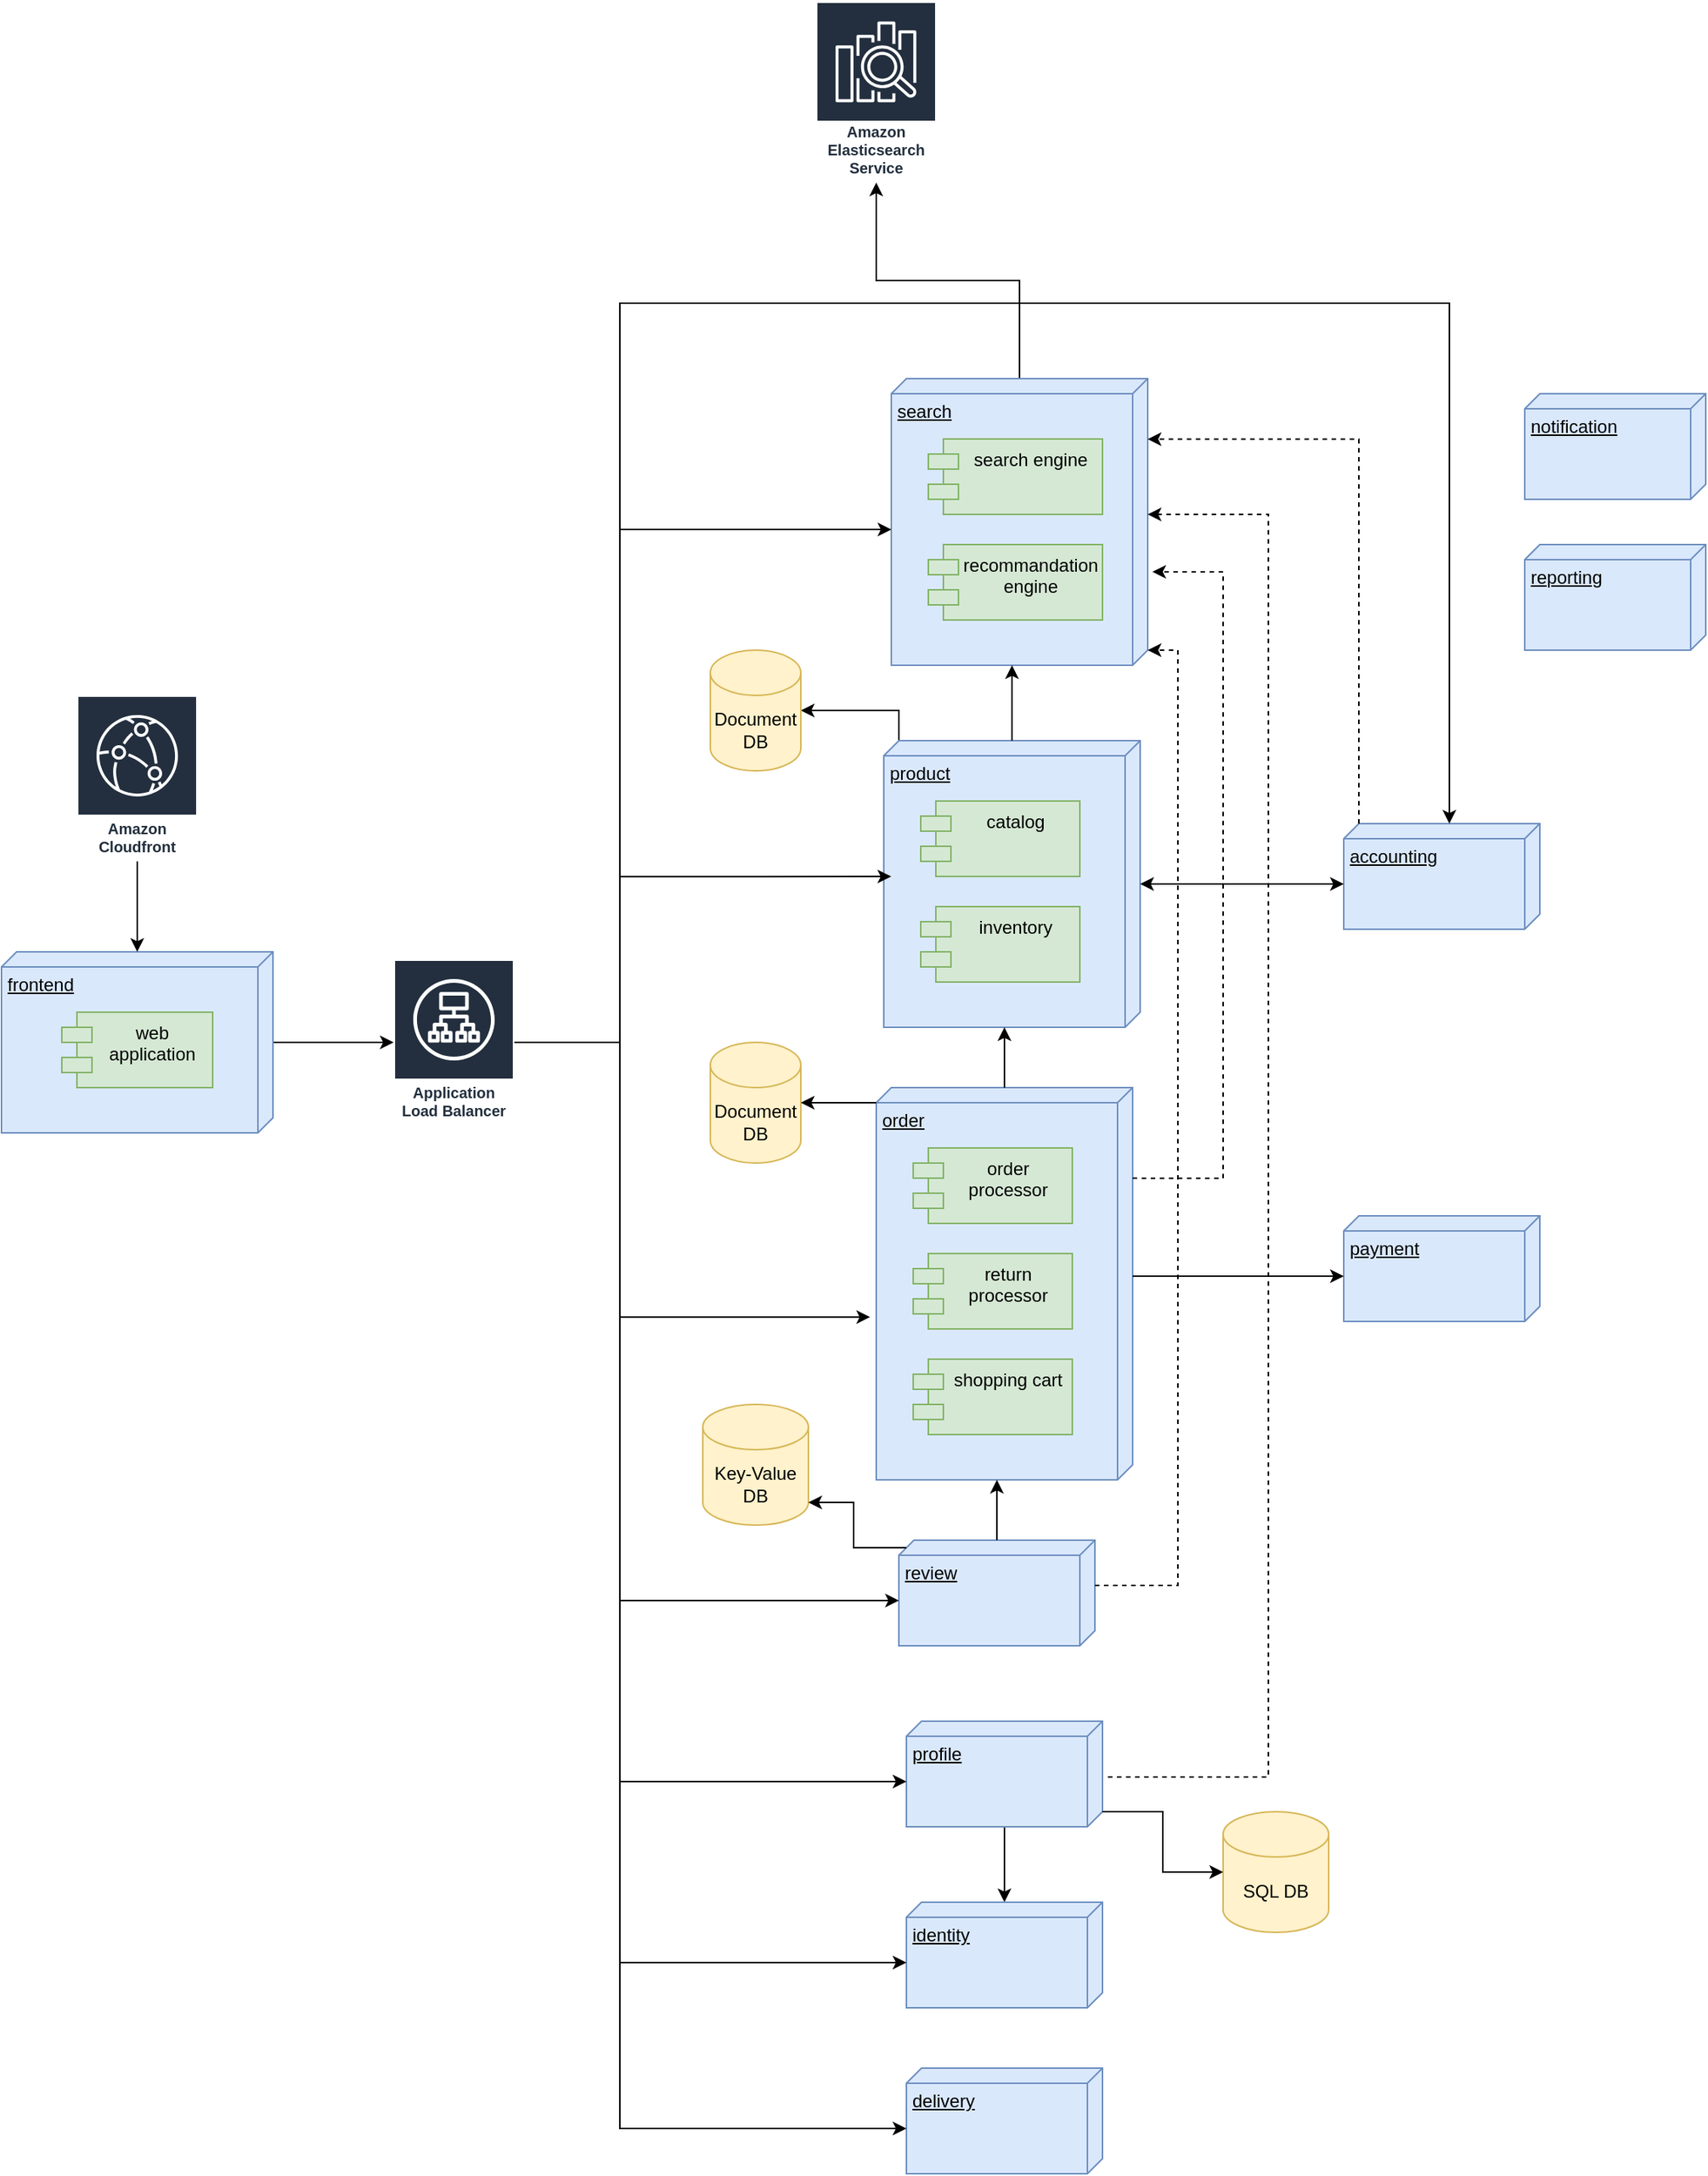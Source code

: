 <mxfile version="24.0.7" type="github">
  <diagram name="Page-1" id="W-foaCdrFvxLO5kR-0uf">
    <mxGraphModel dx="2261" dy="1865" grid="1" gridSize="10" guides="1" tooltips="1" connect="1" arrows="1" fold="1" page="1" pageScale="1" pageWidth="827" pageHeight="1169" math="0" shadow="0">
      <root>
        <mxCell id="0" />
        <mxCell id="1" parent="0" />
        <mxCell id="QyNCzcWUwKFA1obP33Jd-11" style="edgeStyle=orthogonalEdgeStyle;rounded=0;orthogonalLoop=1;jettySize=auto;html=1;" parent="1" source="KcVx93U3S1TJVd0ysHXM-2" target="QyNCzcWUwKFA1obP33Jd-2" edge="1">
          <mxGeometry relative="1" as="geometry" />
        </mxCell>
        <mxCell id="KcVx93U3S1TJVd0ysHXM-2" value="frontend" style="verticalAlign=top;align=left;spacingTop=8;spacingLeft=2;spacingRight=12;shape=cube;size=10;direction=south;fontStyle=4;html=1;whiteSpace=wrap;fillColor=#dae8fc;strokeColor=#6c8ebf;container=1;movable=1;resizable=1;rotatable=1;deletable=1;editable=1;locked=0;connectable=1;" parent="1" vertex="1">
          <mxGeometry x="-280" y="270" width="180" height="120" as="geometry" />
        </mxCell>
        <mxCell id="KcVx93U3S1TJVd0ysHXM-3" value="web application" style="shape=module;align=left;spacingLeft=20;align=center;verticalAlign=top;whiteSpace=wrap;html=1;container=0;fillColor=#d5e8d4;strokeColor=#82b366;" parent="KcVx93U3S1TJVd0ysHXM-2" vertex="1">
          <mxGeometry x="40" y="40" width="100" height="50" as="geometry" />
        </mxCell>
        <mxCell id="KcVx93U3S1TJVd0ysHXM-4" value="order" style="verticalAlign=top;align=left;spacingTop=8;spacingLeft=2;spacingRight=12;shape=cube;size=10;direction=south;fontStyle=4;html=1;whiteSpace=wrap;fillColor=#dae8fc;strokeColor=#6c8ebf;container=1;movable=1;resizable=1;rotatable=1;deletable=1;editable=1;locked=0;connectable=1;" parent="1" vertex="1">
          <mxGeometry x="300" y="360" width="170" height="260" as="geometry" />
        </mxCell>
        <mxCell id="KcVx93U3S1TJVd0ysHXM-6" value="order processor" style="shape=module;align=left;spacingLeft=20;align=center;verticalAlign=top;whiteSpace=wrap;html=1;container=0;fillColor=#d5e8d4;strokeColor=#82b366;movable=0;resizable=0;rotatable=0;deletable=0;editable=0;locked=1;connectable=0;" parent="KcVx93U3S1TJVd0ysHXM-4" vertex="1">
          <mxGeometry x="24.52" y="40" width="105.48" height="50" as="geometry" />
        </mxCell>
        <mxCell id="KcVx93U3S1TJVd0ysHXM-7" value="return processor" style="shape=module;align=left;spacingLeft=20;align=center;verticalAlign=top;whiteSpace=wrap;html=1;container=0;fillColor=#d5e8d4;strokeColor=#82b366;movable=0;resizable=0;rotatable=0;deletable=0;editable=0;locked=1;connectable=0;" parent="KcVx93U3S1TJVd0ysHXM-4" vertex="1">
          <mxGeometry x="24.52" y="110" width="105.48" height="50" as="geometry" />
        </mxCell>
        <mxCell id="KcVx93U3S1TJVd0ysHXM-16" value="shopping cart" style="shape=module;align=left;spacingLeft=20;align=center;verticalAlign=top;whiteSpace=wrap;html=1;container=0;fillColor=#d5e8d4;strokeColor=#82b366;movable=1;resizable=1;rotatable=1;deletable=1;editable=1;locked=0;connectable=1;" parent="KcVx93U3S1TJVd0ysHXM-4" vertex="1">
          <mxGeometry x="24.52" y="180" width="105.48" height="50" as="geometry" />
        </mxCell>
        <mxCell id="KcVx93U3S1TJVd0ysHXM-8" value="accounting" style="verticalAlign=top;align=left;spacingTop=8;spacingLeft=2;spacingRight=12;shape=cube;size=10;direction=south;fontStyle=4;html=1;whiteSpace=wrap;fillColor=#dae8fc;strokeColor=#6c8ebf;container=1;movable=1;resizable=1;rotatable=1;deletable=1;editable=1;locked=0;connectable=1;" parent="1" vertex="1">
          <mxGeometry x="610" y="185" width="130" height="70" as="geometry" />
        </mxCell>
        <mxCell id="KcVx93U3S1TJVd0ysHXM-10" value="payment" style="verticalAlign=top;align=left;spacingTop=8;spacingLeft=2;spacingRight=12;shape=cube;size=10;direction=south;fontStyle=4;html=1;whiteSpace=wrap;fillColor=#dae8fc;strokeColor=#6c8ebf;container=1;movable=1;resizable=1;rotatable=1;deletable=1;editable=1;locked=0;connectable=1;" parent="1" vertex="1">
          <mxGeometry x="610" y="445" width="130" height="70" as="geometry" />
        </mxCell>
        <mxCell id="KcVx93U3S1TJVd0ysHXM-11" value="notification" style="verticalAlign=top;align=left;spacingTop=8;spacingLeft=2;spacingRight=12;shape=cube;size=10;direction=south;fontStyle=4;html=1;whiteSpace=wrap;fillColor=#dae8fc;strokeColor=#6c8ebf;container=1;movable=1;resizable=1;rotatable=1;deletable=1;editable=1;locked=0;connectable=1;" parent="1" vertex="1">
          <mxGeometry x="730" y="-100" width="120" height="70" as="geometry" />
        </mxCell>
        <mxCell id="KcVx93U3S1TJVd0ysHXM-12" value="reporting" style="verticalAlign=top;align=left;spacingTop=8;spacingLeft=2;spacingRight=12;shape=cube;size=10;direction=south;fontStyle=4;html=1;whiteSpace=wrap;fillColor=#dae8fc;strokeColor=#6c8ebf;container=1;movable=1;resizable=1;rotatable=1;deletable=1;editable=1;locked=0;connectable=1;" parent="1" vertex="1">
          <mxGeometry x="730" width="120" height="70" as="geometry" />
        </mxCell>
        <mxCell id="g2Kr9amtkvdNoiQ2l_7--7" style="edgeStyle=orthogonalEdgeStyle;rounded=0;orthogonalLoop=1;jettySize=auto;html=1;exitX=0;exitY=0;exitDx=0;exitDy=160;exitPerimeter=0;" edge="1" parent="1" source="KcVx93U3S1TJVd0ysHXM-13" target="g2Kr9amtkvdNoiQ2l_7--5">
          <mxGeometry relative="1" as="geometry" />
        </mxCell>
        <mxCell id="KcVx93U3S1TJVd0ysHXM-13" value="product" style="verticalAlign=top;align=left;spacingTop=8;spacingLeft=2;spacingRight=12;shape=cube;size=10;direction=south;fontStyle=4;html=1;whiteSpace=wrap;fillColor=#dae8fc;strokeColor=#6c8ebf;container=1;movable=1;resizable=1;rotatable=1;deletable=1;editable=1;locked=0;connectable=1;" parent="1" vertex="1">
          <mxGeometry x="305" y="130" width="170" height="190" as="geometry" />
        </mxCell>
        <mxCell id="KcVx93U3S1TJVd0ysHXM-14" value="catalog" style="shape=module;align=left;spacingLeft=20;align=center;verticalAlign=top;whiteSpace=wrap;html=1;container=0;fillColor=#d5e8d4;strokeColor=#82b366;movable=0;resizable=0;rotatable=0;deletable=0;editable=0;locked=1;connectable=0;" parent="KcVx93U3S1TJVd0ysHXM-13" vertex="1">
          <mxGeometry x="24.52" y="40" width="105.48" height="50" as="geometry" />
        </mxCell>
        <mxCell id="KcVx93U3S1TJVd0ysHXM-15" value="inventory" style="shape=module;align=left;spacingLeft=20;align=center;verticalAlign=top;whiteSpace=wrap;html=1;container=0;fillColor=#d5e8d4;strokeColor=#82b366;movable=0;resizable=0;rotatable=0;deletable=0;editable=0;locked=1;connectable=0;" parent="KcVx93U3S1TJVd0ysHXM-13" vertex="1">
          <mxGeometry x="24.52" y="110" width="105.48" height="50" as="geometry" />
        </mxCell>
        <mxCell id="KcVx93U3S1TJVd0ysHXM-28" style="edgeStyle=orthogonalEdgeStyle;rounded=0;orthogonalLoop=1;jettySize=auto;html=1;" parent="1" source="KcVx93U3S1TJVd0ysHXM-17" target="KcVx93U3S1TJVd0ysHXM-18" edge="1">
          <mxGeometry relative="1" as="geometry" />
        </mxCell>
        <mxCell id="KcVx93U3S1TJVd0ysHXM-17" value="profile" style="verticalAlign=top;align=left;spacingTop=8;spacingLeft=2;spacingRight=12;shape=cube;size=10;direction=south;fontStyle=4;html=1;whiteSpace=wrap;fillColor=#dae8fc;strokeColor=#6c8ebf;container=1;movable=1;resizable=1;rotatable=1;deletable=1;editable=1;locked=0;connectable=1;" parent="1" vertex="1">
          <mxGeometry x="320" y="780" width="130" height="70" as="geometry" />
        </mxCell>
        <mxCell id="KcVx93U3S1TJVd0ysHXM-18" value="identity" style="verticalAlign=top;align=left;spacingTop=8;spacingLeft=2;spacingRight=12;shape=cube;size=10;direction=south;fontStyle=4;html=1;whiteSpace=wrap;fillColor=#dae8fc;strokeColor=#6c8ebf;container=1;movable=1;resizable=1;rotatable=1;deletable=1;editable=1;locked=0;connectable=1;" parent="1" vertex="1">
          <mxGeometry x="320" y="900" width="130" height="70" as="geometry" />
        </mxCell>
        <mxCell id="KcVx93U3S1TJVd0ysHXM-19" value="review" style="verticalAlign=top;align=left;spacingTop=8;spacingLeft=2;spacingRight=12;shape=cube;size=10;direction=south;fontStyle=4;html=1;whiteSpace=wrap;fillColor=#dae8fc;strokeColor=#6c8ebf;container=1;movable=1;resizable=1;rotatable=1;deletable=1;editable=1;locked=0;connectable=1;" parent="1" vertex="1">
          <mxGeometry x="315" y="660" width="130" height="70" as="geometry" />
        </mxCell>
        <mxCell id="g2Kr9amtkvdNoiQ2l_7--19" style="edgeStyle=orthogonalEdgeStyle;rounded=0;orthogonalLoop=1;jettySize=auto;html=1;" edge="1" parent="1" source="KcVx93U3S1TJVd0ysHXM-20" target="g2Kr9amtkvdNoiQ2l_7--15">
          <mxGeometry relative="1" as="geometry" />
        </mxCell>
        <mxCell id="KcVx93U3S1TJVd0ysHXM-20" value="search" style="verticalAlign=top;align=left;spacingTop=8;spacingLeft=2;spacingRight=12;shape=cube;size=10;direction=south;fontStyle=4;html=1;whiteSpace=wrap;fillColor=#dae8fc;strokeColor=#6c8ebf;container=1;movable=1;resizable=1;rotatable=1;deletable=1;editable=1;locked=0;connectable=1;" parent="1" vertex="1">
          <mxGeometry x="310" y="-110" width="170" height="190" as="geometry" />
        </mxCell>
        <mxCell id="KcVx93U3S1TJVd0ysHXM-21" value="search engine" style="shape=module;align=left;spacingLeft=20;align=center;verticalAlign=top;whiteSpace=wrap;html=1;container=0;fillColor=#d5e8d4;strokeColor=#82b366;movable=0;resizable=0;rotatable=0;deletable=0;editable=0;locked=1;connectable=0;" parent="KcVx93U3S1TJVd0ysHXM-20" vertex="1">
          <mxGeometry x="24.52" y="40" width="115.48" height="50" as="geometry" />
        </mxCell>
        <mxCell id="KcVx93U3S1TJVd0ysHXM-22" value="recommandation engine" style="shape=module;align=left;spacingLeft=20;align=center;verticalAlign=top;whiteSpace=wrap;html=1;container=0;fillColor=#d5e8d4;strokeColor=#82b366;movable=1;resizable=1;rotatable=1;deletable=1;editable=1;locked=0;connectable=1;" parent="KcVx93U3S1TJVd0ysHXM-20" vertex="1">
          <mxGeometry x="24.52" y="110" width="115.48" height="50" as="geometry" />
        </mxCell>
        <mxCell id="KcVx93U3S1TJVd0ysHXM-23" value="delivery" style="verticalAlign=top;align=left;spacingTop=8;spacingLeft=2;spacingRight=12;shape=cube;size=10;direction=south;fontStyle=4;html=1;whiteSpace=wrap;fillColor=#dae8fc;strokeColor=#6c8ebf;container=1;movable=1;resizable=1;rotatable=1;deletable=1;editable=1;locked=0;connectable=1;" parent="1" vertex="1">
          <mxGeometry x="320" y="1010" width="130" height="70" as="geometry" />
        </mxCell>
        <mxCell id="KcVx93U3S1TJVd0ysHXM-24" style="edgeStyle=orthogonalEdgeStyle;rounded=0;orthogonalLoop=1;jettySize=auto;html=1;exitX=0;exitY=0;exitDx=125;exitDy=0;exitPerimeter=0;entryX=0;entryY=0;entryDx=40;entryDy=130;entryPerimeter=0;" parent="1" source="KcVx93U3S1TJVd0ysHXM-4" target="KcVx93U3S1TJVd0ysHXM-10" edge="1">
          <mxGeometry relative="1" as="geometry" />
        </mxCell>
        <mxCell id="KcVx93U3S1TJVd0ysHXM-25" style="edgeStyle=orthogonalEdgeStyle;rounded=0;orthogonalLoop=1;jettySize=auto;html=1;entryX=0;entryY=0;entryDx=40;entryDy=130;entryPerimeter=0;startArrow=classic;startFill=1;" parent="1" source="KcVx93U3S1TJVd0ysHXM-13" target="KcVx93U3S1TJVd0ysHXM-8" edge="1">
          <mxGeometry relative="1" as="geometry" />
        </mxCell>
        <mxCell id="KcVx93U3S1TJVd0ysHXM-27" style="edgeStyle=orthogonalEdgeStyle;rounded=0;orthogonalLoop=1;jettySize=auto;html=1;exitX=0;exitY=0;exitDx=90;exitDy=0;exitPerimeter=0;entryX=0.529;entryY=-0.008;entryDx=0;entryDy=0;entryPerimeter=0;dashed=1;startArrow=classic;startFill=1;endArrow=none;endFill=0;" parent="1" source="KcVx93U3S1TJVd0ysHXM-20" target="KcVx93U3S1TJVd0ysHXM-17" edge="1">
          <mxGeometry relative="1" as="geometry">
            <Array as="points">
              <mxPoint x="560" y="-20" />
              <mxPoint x="560" y="817" />
            </Array>
          </mxGeometry>
        </mxCell>
        <mxCell id="KcVx93U3S1TJVd0ysHXM-34" style="edgeStyle=orthogonalEdgeStyle;rounded=0;orthogonalLoop=1;jettySize=auto;html=1;entryX=0;entryY=0;entryDx=40;entryDy=130;entryPerimeter=0;" parent="1" source="QyNCzcWUwKFA1obP33Jd-2" target="KcVx93U3S1TJVd0ysHXM-23" edge="1">
          <mxGeometry relative="1" as="geometry">
            <Array as="points">
              <mxPoint x="130" y="1050" />
            </Array>
          </mxGeometry>
        </mxCell>
        <mxCell id="KcVx93U3S1TJVd0ysHXM-36" style="edgeStyle=orthogonalEdgeStyle;rounded=0;orthogonalLoop=1;jettySize=auto;html=1;entryX=0;entryY=0;entryDx=190;entryDy=90;entryPerimeter=0;" parent="1" source="KcVx93U3S1TJVd0ysHXM-13" target="KcVx93U3S1TJVd0ysHXM-20" edge="1">
          <mxGeometry relative="1" as="geometry" />
        </mxCell>
        <mxCell id="KcVx93U3S1TJVd0ysHXM-37" style="edgeStyle=orthogonalEdgeStyle;rounded=0;orthogonalLoop=1;jettySize=auto;html=1;entryX=0;entryY=0;entryDx=0;entryDy=60;entryPerimeter=0;" parent="1" source="QyNCzcWUwKFA1obP33Jd-2" target="KcVx93U3S1TJVd0ysHXM-8" edge="1">
          <mxGeometry relative="1" as="geometry">
            <Array as="points">
              <mxPoint x="130" y="330" />
              <mxPoint x="130" y="-160" />
              <mxPoint x="680" y="-160" />
            </Array>
          </mxGeometry>
        </mxCell>
        <mxCell id="KcVx93U3S1TJVd0ysHXM-39" style="edgeStyle=orthogonalEdgeStyle;rounded=0;orthogonalLoop=1;jettySize=auto;html=1;exitX=0;exitY=0;exitDx=0;exitDy=120;exitPerimeter=0;entryX=0.211;entryY=0;entryDx=0;entryDy=0;entryPerimeter=0;dashed=1;" parent="1" source="KcVx93U3S1TJVd0ysHXM-8" target="KcVx93U3S1TJVd0ysHXM-20" edge="1">
          <mxGeometry relative="1" as="geometry" />
        </mxCell>
        <mxCell id="KcVx93U3S1TJVd0ysHXM-40" style="edgeStyle=orthogonalEdgeStyle;rounded=0;orthogonalLoop=1;jettySize=auto;html=1;exitX=0;exitY=0;exitDx=30;exitDy=0;exitPerimeter=0;entryX=0;entryY=0;entryDx=180;entryDy=0;entryPerimeter=0;dashed=1;" parent="1" source="KcVx93U3S1TJVd0ysHXM-19" target="KcVx93U3S1TJVd0ysHXM-20" edge="1">
          <mxGeometry relative="1" as="geometry" />
        </mxCell>
        <mxCell id="KcVx93U3S1TJVd0ysHXM-41" style="edgeStyle=orthogonalEdgeStyle;rounded=0;orthogonalLoop=1;jettySize=auto;html=1;entryX=0;entryY=0;entryDx=260;entryDy=90;entryPerimeter=0;" parent="1" source="KcVx93U3S1TJVd0ysHXM-19" target="KcVx93U3S1TJVd0ysHXM-4" edge="1">
          <mxGeometry relative="1" as="geometry" />
        </mxCell>
        <mxCell id="KcVx93U3S1TJVd0ysHXM-42" style="edgeStyle=orthogonalEdgeStyle;rounded=0;orthogonalLoop=1;jettySize=auto;html=1;entryX=0;entryY=0;entryDx=190;entryDy=90;entryPerimeter=0;" parent="1" source="KcVx93U3S1TJVd0ysHXM-4" target="KcVx93U3S1TJVd0ysHXM-13" edge="1">
          <mxGeometry relative="1" as="geometry" />
        </mxCell>
        <mxCell id="QyNCzcWUwKFA1obP33Jd-1" style="edgeStyle=orthogonalEdgeStyle;rounded=0;orthogonalLoop=1;jettySize=auto;html=1;exitX=0.231;exitY=0;exitDx=0;exitDy=0;exitPerimeter=0;entryX=0.674;entryY=-0.018;entryDx=0;entryDy=0;entryPerimeter=0;dashed=1;" parent="1" source="KcVx93U3S1TJVd0ysHXM-4" target="KcVx93U3S1TJVd0ysHXM-20" edge="1">
          <mxGeometry relative="1" as="geometry">
            <Array as="points">
              <mxPoint x="530" y="420" />
              <mxPoint x="530" y="18" />
            </Array>
          </mxGeometry>
        </mxCell>
        <mxCell id="QyNCzcWUwKFA1obP33Jd-2" value="Application Load Balancer" style="sketch=0;outlineConnect=0;fontColor=#232F3E;gradientColor=none;strokeColor=#ffffff;fillColor=#232F3E;dashed=0;verticalLabelPosition=middle;verticalAlign=bottom;align=center;html=1;whiteSpace=wrap;fontSize=10;fontStyle=1;spacing=3;shape=mxgraph.aws4.productIcon;prIcon=mxgraph.aws4.application_load_balancer;" parent="1" vertex="1">
          <mxGeometry x="-20" y="275" width="80" height="110" as="geometry" />
        </mxCell>
        <mxCell id="QyNCzcWUwKFA1obP33Jd-5" style="edgeStyle=orthogonalEdgeStyle;rounded=0;orthogonalLoop=1;jettySize=auto;html=1;entryX=0;entryY=0;entryDx=100;entryDy=170;entryPerimeter=0;" parent="1" source="QyNCzcWUwKFA1obP33Jd-2" target="KcVx93U3S1TJVd0ysHXM-20" edge="1">
          <mxGeometry relative="1" as="geometry">
            <Array as="points">
              <mxPoint x="130" y="330" />
              <mxPoint x="130" y="-10" />
            </Array>
          </mxGeometry>
        </mxCell>
        <mxCell id="QyNCzcWUwKFA1obP33Jd-6" style="edgeStyle=orthogonalEdgeStyle;rounded=0;orthogonalLoop=1;jettySize=auto;html=1;entryX=0;entryY=0;entryDx=40;entryDy=130;entryPerimeter=0;" parent="1" source="QyNCzcWUwKFA1obP33Jd-2" target="KcVx93U3S1TJVd0ysHXM-18" edge="1">
          <mxGeometry relative="1" as="geometry">
            <Array as="points">
              <mxPoint x="130" y="330" />
              <mxPoint x="130" y="940" />
            </Array>
          </mxGeometry>
        </mxCell>
        <mxCell id="QyNCzcWUwKFA1obP33Jd-7" style="edgeStyle=orthogonalEdgeStyle;rounded=0;orthogonalLoop=1;jettySize=auto;html=1;entryX=0;entryY=0;entryDx=40;entryDy=130;entryPerimeter=0;" parent="1" source="QyNCzcWUwKFA1obP33Jd-2" target="KcVx93U3S1TJVd0ysHXM-17" edge="1">
          <mxGeometry relative="1" as="geometry">
            <Array as="points">
              <mxPoint x="130" y="330" />
              <mxPoint x="130" y="820" />
            </Array>
          </mxGeometry>
        </mxCell>
        <mxCell id="QyNCzcWUwKFA1obP33Jd-8" style="edgeStyle=orthogonalEdgeStyle;rounded=0;orthogonalLoop=1;jettySize=auto;html=1;entryX=0;entryY=0;entryDx=40;entryDy=130;entryPerimeter=0;" parent="1" source="QyNCzcWUwKFA1obP33Jd-2" target="KcVx93U3S1TJVd0ysHXM-19" edge="1">
          <mxGeometry relative="1" as="geometry">
            <Array as="points">
              <mxPoint x="130" y="330" />
              <mxPoint x="130" y="700" />
            </Array>
          </mxGeometry>
        </mxCell>
        <mxCell id="QyNCzcWUwKFA1obP33Jd-9" style="edgeStyle=orthogonalEdgeStyle;rounded=0;orthogonalLoop=1;jettySize=auto;html=1;entryX=0.585;entryY=1.024;entryDx=0;entryDy=0;entryPerimeter=0;" parent="1" source="QyNCzcWUwKFA1obP33Jd-2" target="KcVx93U3S1TJVd0ysHXM-4" edge="1">
          <mxGeometry relative="1" as="geometry">
            <Array as="points">
              <mxPoint x="130" y="330" />
              <mxPoint x="130" y="512" />
            </Array>
          </mxGeometry>
        </mxCell>
        <mxCell id="QyNCzcWUwKFA1obP33Jd-10" style="edgeStyle=orthogonalEdgeStyle;rounded=0;orthogonalLoop=1;jettySize=auto;html=1;entryX=0.474;entryY=0.971;entryDx=0;entryDy=0;entryPerimeter=0;" parent="1" source="QyNCzcWUwKFA1obP33Jd-2" target="KcVx93U3S1TJVd0ysHXM-13" edge="1">
          <mxGeometry relative="1" as="geometry">
            <Array as="points">
              <mxPoint x="130" y="330" />
              <mxPoint x="130" y="220" />
            </Array>
          </mxGeometry>
        </mxCell>
        <mxCell id="QyNCzcWUwKFA1obP33Jd-13" style="edgeStyle=orthogonalEdgeStyle;rounded=0;orthogonalLoop=1;jettySize=auto;html=1;" parent="1" source="QyNCzcWUwKFA1obP33Jd-12" target="KcVx93U3S1TJVd0ysHXM-2" edge="1">
          <mxGeometry relative="1" as="geometry" />
        </mxCell>
        <mxCell id="QyNCzcWUwKFA1obP33Jd-12" value="Amazon Cloudfront" style="sketch=0;outlineConnect=0;fontColor=#232F3E;gradientColor=none;strokeColor=#ffffff;fillColor=#232F3E;dashed=0;verticalLabelPosition=middle;verticalAlign=bottom;align=center;html=1;whiteSpace=wrap;fontSize=10;fontStyle=1;spacing=3;shape=mxgraph.aws4.productIcon;prIcon=mxgraph.aws4.cloudfront;" parent="1" vertex="1">
          <mxGeometry x="-230" y="100" width="80" height="110" as="geometry" />
        </mxCell>
        <mxCell id="g2Kr9amtkvdNoiQ2l_7--2" value="SQL DB" style="shape=cylinder3;whiteSpace=wrap;html=1;boundedLbl=1;backgroundOutline=1;size=15;fillColor=#fff2cc;strokeColor=#d6b656;" vertex="1" parent="1">
          <mxGeometry x="530" y="840" width="70" height="80" as="geometry" />
        </mxCell>
        <mxCell id="g2Kr9amtkvdNoiQ2l_7--4" style="edgeStyle=orthogonalEdgeStyle;rounded=0;orthogonalLoop=1;jettySize=auto;html=1;exitX=0;exitY=0;exitDx=60;exitDy=0;exitPerimeter=0;entryX=0;entryY=0.5;entryDx=0;entryDy=0;entryPerimeter=0;" edge="1" parent="1" source="KcVx93U3S1TJVd0ysHXM-17" target="g2Kr9amtkvdNoiQ2l_7--2">
          <mxGeometry relative="1" as="geometry" />
        </mxCell>
        <mxCell id="g2Kr9amtkvdNoiQ2l_7--5" value="Document DB" style="shape=cylinder3;whiteSpace=wrap;html=1;boundedLbl=1;backgroundOutline=1;size=15;fillColor=#fff2cc;strokeColor=#d6b656;" vertex="1" parent="1">
          <mxGeometry x="190" y="70" width="60" height="80" as="geometry" />
        </mxCell>
        <mxCell id="g2Kr9amtkvdNoiQ2l_7--8" value="Document DB" style="shape=cylinder3;whiteSpace=wrap;html=1;boundedLbl=1;backgroundOutline=1;size=15;fillColor=#fff2cc;strokeColor=#d6b656;" vertex="1" parent="1">
          <mxGeometry x="190" y="330" width="60" height="80" as="geometry" />
        </mxCell>
        <mxCell id="g2Kr9amtkvdNoiQ2l_7--10" style="edgeStyle=orthogonalEdgeStyle;rounded=0;orthogonalLoop=1;jettySize=auto;html=1;exitX=0;exitY=0;exitDx=10;exitDy=170;exitPerimeter=0;entryX=1;entryY=0.5;entryDx=0;entryDy=0;entryPerimeter=0;" edge="1" parent="1" source="KcVx93U3S1TJVd0ysHXM-4" target="g2Kr9amtkvdNoiQ2l_7--8">
          <mxGeometry relative="1" as="geometry" />
        </mxCell>
        <mxCell id="g2Kr9amtkvdNoiQ2l_7--15" value="Amazon Elasticsearch Service" style="sketch=0;outlineConnect=0;fontColor=#232F3E;gradientColor=none;strokeColor=#ffffff;fillColor=#232F3E;dashed=0;verticalLabelPosition=middle;verticalAlign=bottom;align=center;html=1;whiteSpace=wrap;fontSize=10;fontStyle=1;spacing=3;shape=mxgraph.aws4.productIcon;prIcon=mxgraph.aws4.elasticsearch_service;" vertex="1" parent="1">
          <mxGeometry x="260" y="-360" width="80" height="120" as="geometry" />
        </mxCell>
        <mxCell id="g2Kr9amtkvdNoiQ2l_7--20" value="Key-Value DB" style="shape=cylinder3;whiteSpace=wrap;html=1;boundedLbl=1;backgroundOutline=1;size=15;fillColor=#fff2cc;strokeColor=#d6b656;" vertex="1" parent="1">
          <mxGeometry x="185" y="570" width="70" height="80" as="geometry" />
        </mxCell>
        <mxCell id="g2Kr9amtkvdNoiQ2l_7--21" style="edgeStyle=orthogonalEdgeStyle;rounded=0;orthogonalLoop=1;jettySize=auto;html=1;exitX=0;exitY=0;exitDx=5;exitDy=125;exitPerimeter=0;entryX=1;entryY=1;entryDx=0;entryDy=-15;entryPerimeter=0;" edge="1" parent="1" source="KcVx93U3S1TJVd0ysHXM-19" target="g2Kr9amtkvdNoiQ2l_7--20">
          <mxGeometry relative="1" as="geometry" />
        </mxCell>
      </root>
    </mxGraphModel>
  </diagram>
</mxfile>
